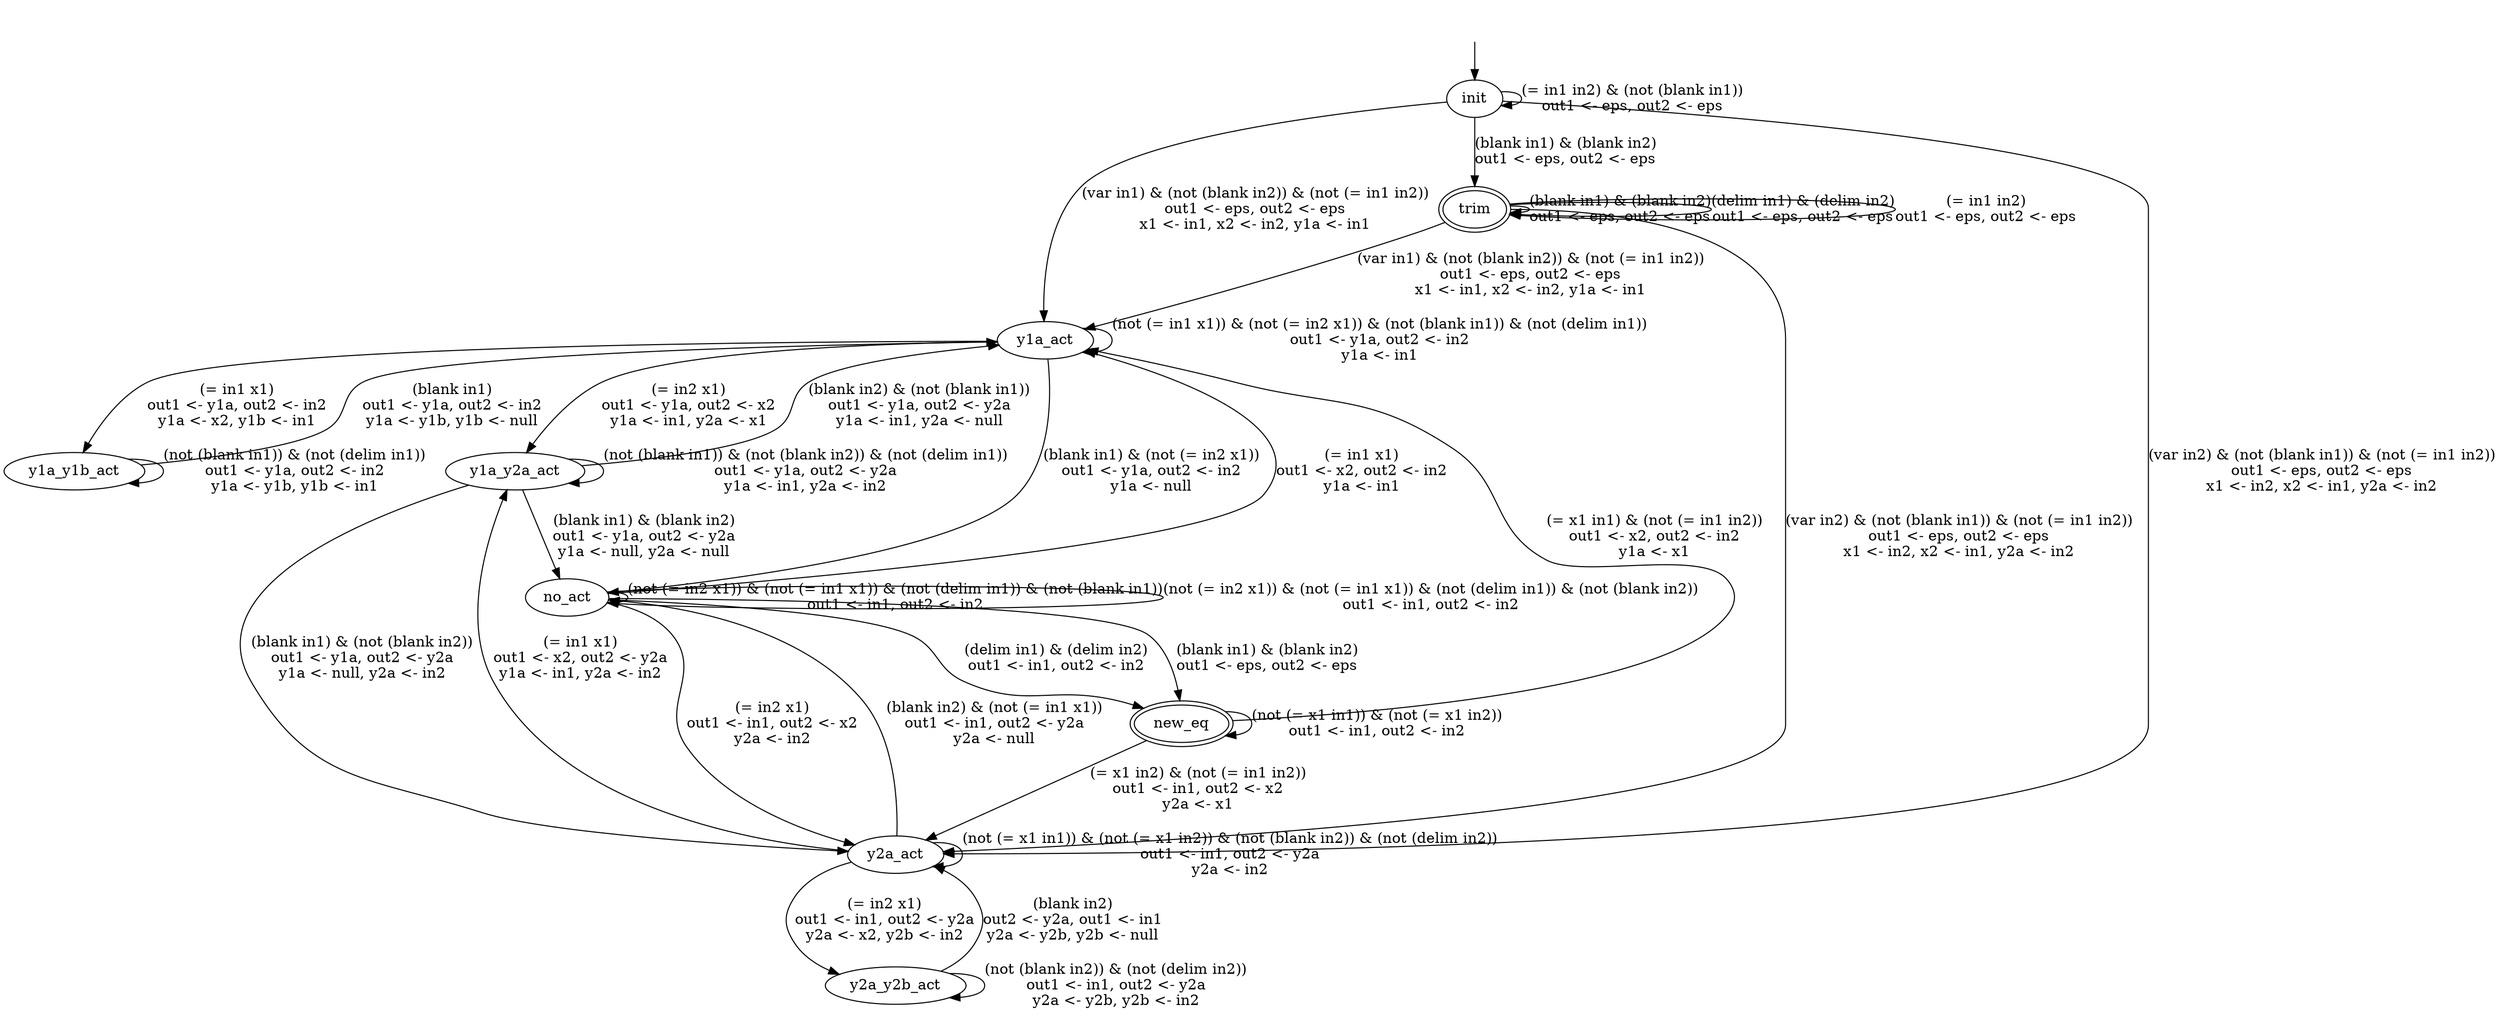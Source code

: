 Digraph G {

0 -> 1 [label="(var in1) & (not (blank in2)) & (not (= in1 in2))\nout1 <- eps, out2 <- eps\nx1 <- in1, x2 <- in2, y1a <- in1"];
0 -> 2 [label="(blank in1) & (blank in2)\nout1 <- eps, out2 <- eps\n"];
2 -> 2 [label="(blank in1) & (blank in2)\nout1 <- eps, out2 <- eps\n"];
2 -> 2 [label="(delim in1) & (delim in2)\nout1 <- eps, out2 <- eps\n"];
2 -> 2 [label="(= in1 in2)\nout1 <- eps, out2 <- eps\n"];
2 -> 1 [label="(var in1) & (not (blank in2)) & (not (= in1 in2))\nout1 <- eps, out2 <- eps\nx1 <- in1, x2 <- in2, y1a <- in1"];
2 -> 3 [label="(var in2) & (not (blank in1)) & (not (= in1 in2))\nout1 <- eps, out2 <- eps\nx1 <- in2, x2 <- in1, y2a <- in2"];
0 -> 0 [label="(= in1 in2) & (not (blank in1))\nout1 <- eps, out2 <- eps\n"];
1 -> 1 [label="(not (= in1 x1)) & (not (= in2 x1)) & (not (blank in1)) & (not (delim in1))\nout1 <- y1a, out2 <- in2\ny1a <- in1"];
1 -> 4 [label="(= in1 x1)\nout1 <- y1a, out2 <- in2\ny1a <- x2, y1b <- in1"];
4 -> 4 [label="(not (blank in1)) & (not (delim in1))\nout1 <- y1a, out2 <- in2\ny1a <- y1b, y1b <- in1"];
4 -> 1 [label="(blank in1)\nout1 <- y1a, out2 <- in2\ny1a <- y1b, y1b <- null"];
1 -> 5 [label="(= in2 x1)\nout1 <- y1a, out2 <- x2\ny1a <- in1, y2a <- x1"];
5 -> 5 [label="(not (blank in1)) & (not (blank in2)) & (not (delim in1))\nout1 <- y1a, out2 <- y2a\ny1a <- in1, y2a <- in2"];
5 -> 1 [label="(blank in2) & (not (blank in1))\nout1 <- y1a, out2 <- y2a\ny1a <- in1, y2a <- null"];
5 -> 3 [label="(blank in1) & (not (blank in2))\nout1 <- y1a, out2 <- y2a\ny1a <- null, y2a <- in2"];
5 -> 6 [label="(blank in1) & (blank in2)\nout1 <- y1a, out2 <- y2a\ny1a <- null, y2a <- null"];
3 -> 3 [label="(not (= x1 in1)) & (not (= x1 in2)) & (not (blank in2)) & (not (delim in2))\nout1 <- in1, out2 <- y2a\ny2a <- in2"];
3 -> 6 [label="(blank in2) & (not (= in1 x1))\nout1 <- in1, out2 <- y2a\ny2a <- null"];
1 -> 6 [label="(blank in1) & (not (= in2 x1))\nout1 <- y1a, out2 <- in2\ny1a <- null"];
6 -> 6 [label="(not (= in2 x1)) & (not (= in1 x1)) & (not (delim in1)) & (not (blank in1))\nout1 <- in1, out2 <- in2\n"];
6 -> 6 [label="(not (= in2 x1)) & (not (= in1 x1)) & (not (delim in1)) & (not (blank in2))\nout1 <- in1, out2 <- in2\n"];
6 -> 7 [label="(delim in1) & (delim in2)\nout1 <- in1, out2 <- in2\n"];
6 -> 7 [label="(blank in1) & (blank in2)\nout1 <- eps, out2 <- eps\n"];
7 -> 7 [label="(not (= x1 in1)) & (not (= x1 in2))\nout1 <- in1, out2 <- in2\n"];
7 -> 1 [label="(= x1 in1) & (not (= in1 in2))\nout1 <- x2, out2 <- in2\ny1a <- x1"];
7 -> 3 [label="(= x1 in2) & (not (= in1 in2))\nout1 <- in1, out2 <- x2\ny2a <- x1"];
6 -> 3 [label="(= in2 x1)\nout1 <- in1, out2 <- x2\ny2a <- in2"];
6 -> 1 [label="(= in1 x1)\nout1 <- x2, out2 <- in2\ny1a <- in1"];
0 -> 3 [label="(var in2) & (not (blank in1)) & (not (= in1 in2))\nout1 <- eps, out2 <- eps\nx1 <- in2, x2 <- in1, y2a <- in2"];
3 -> 5 [label="(= in1 x1)\nout1 <- x2, out2 <- y2a\ny1a <- in1, y2a <- in2"];
3 -> 8 [label="(= in2 x1)\nout1 <- in1, out2 <- y2a\ny2a <- x2, y2b <- in2"];
8 -> 8 [label="(not (blank in2)) & (not (delim in2))\nout1 <- in1, out2 <- y2a\ny2a <- y2b, y2b <- in2"];
8 -> 3 [label="(blank in2)\nout2 <- y2a, out1 <- in1\ny2a <- y2b, y2b <- null"];
init0 [label="",shape=plaintext];
init0 -> 0;
0 [label="init"];
1 [label="y1a_act"];
2 [label="trim",peripheries=2];
3 [label="y2a_act"];
4 [label="y1a_y1b_act"];
5 [label="y1a_y2a_act"];
6 [label="no_act"];
7 [label="new_eq",peripheries=2];
8 [label="y2a_y2b_act"];
}
